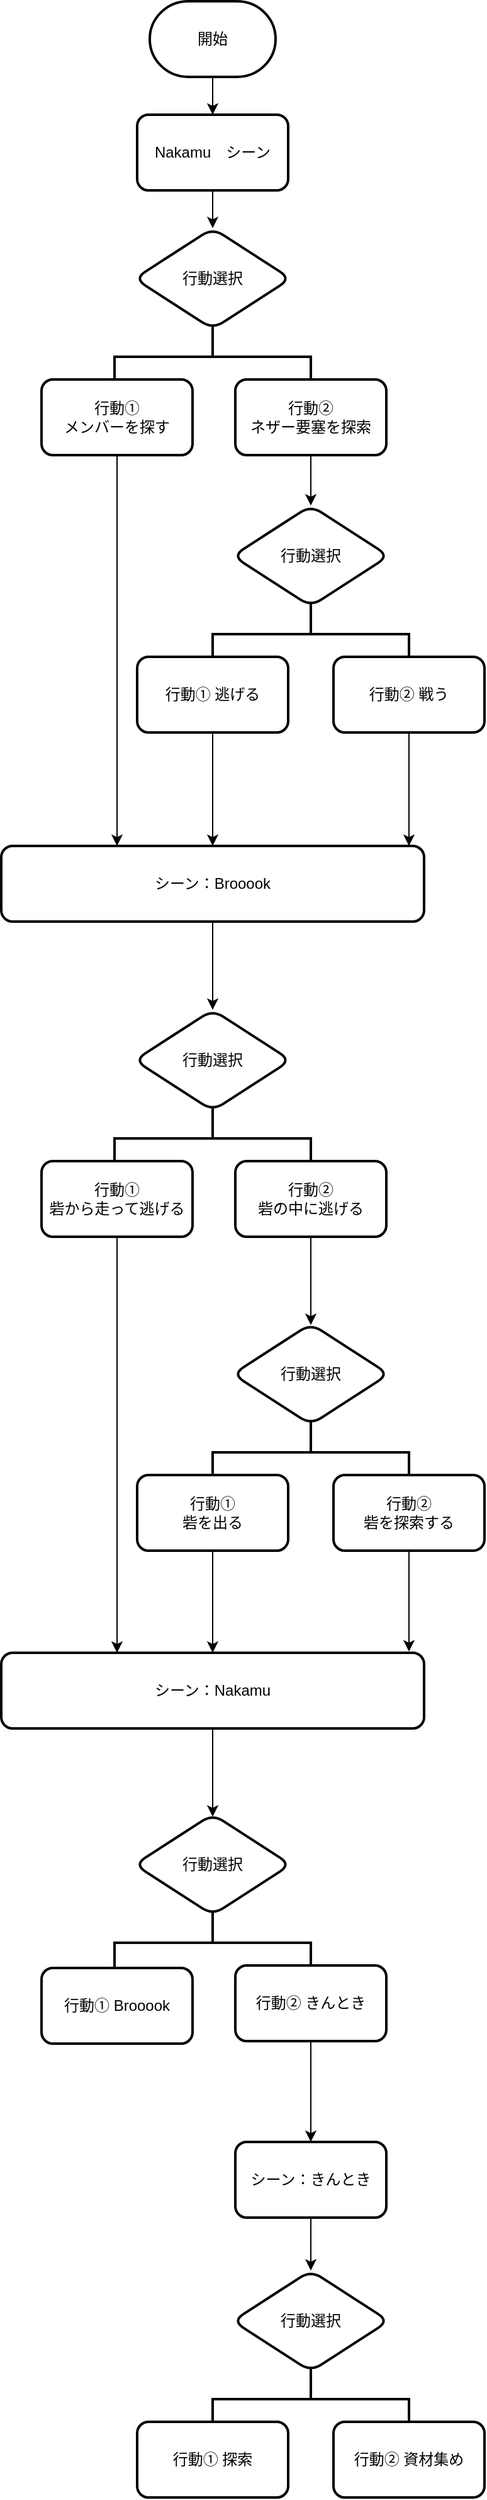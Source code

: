 <mxfile version="24.7.12" pages="2">
  <diagram id="C5RBs43oDa-KdzZeNtuy" name="オープニング-Nakamu">
    <mxGraphModel dx="748" dy="622" grid="1" gridSize="10" guides="1" tooltips="1" connect="1" arrows="1" fold="1" page="1" pageScale="1" pageWidth="827" pageHeight="1169" math="0" shadow="0">
      <root>
        <mxCell id="WIyWlLk6GJQsqaUBKTNV-0" />
        <mxCell id="WIyWlLk6GJQsqaUBKTNV-1" parent="WIyWlLk6GJQsqaUBKTNV-0" />
        <mxCell id="cxR4TjM4_g20I3SK-Nyb-1" value="" style="edgeStyle=orthogonalEdgeStyle;rounded=0;orthogonalLoop=1;jettySize=auto;html=1;" edge="1" parent="WIyWlLk6GJQsqaUBKTNV-1" source="NwMCq-mC9z3axxY02_z7-27" target="cxR4TjM4_g20I3SK-Nyb-0">
          <mxGeometry relative="1" as="geometry" />
        </mxCell>
        <mxCell id="NwMCq-mC9z3axxY02_z7-27" value="開始" style="strokeWidth=2;html=1;shape=mxgraph.flowchart.terminator;whiteSpace=wrap;" vertex="1" parent="WIyWlLk6GJQsqaUBKTNV-1">
          <mxGeometry x="364" y="40" width="100" height="60" as="geometry" />
        </mxCell>
        <mxCell id="cxR4TjM4_g20I3SK-Nyb-3" value="" style="edgeStyle=orthogonalEdgeStyle;rounded=0;orthogonalLoop=1;jettySize=auto;html=1;" edge="1" parent="WIyWlLk6GJQsqaUBKTNV-1" source="cxR4TjM4_g20I3SK-Nyb-0" target="cxR4TjM4_g20I3SK-Nyb-2">
          <mxGeometry relative="1" as="geometry" />
        </mxCell>
        <mxCell id="cxR4TjM4_g20I3SK-Nyb-0" value="Nakamu　シーン" style="rounded=1;whiteSpace=wrap;html=1;strokeWidth=2;" vertex="1" parent="WIyWlLk6GJQsqaUBKTNV-1">
          <mxGeometry x="354" y="130" width="120" height="60" as="geometry" />
        </mxCell>
        <mxCell id="cxR4TjM4_g20I3SK-Nyb-2" value="行動選択" style="rhombus;whiteSpace=wrap;html=1;rounded=1;strokeWidth=2;" vertex="1" parent="WIyWlLk6GJQsqaUBKTNV-1">
          <mxGeometry x="352" y="220" width="124" height="80" as="geometry" />
        </mxCell>
        <mxCell id="cxR4TjM4_g20I3SK-Nyb-4" value="" style="strokeWidth=2;html=1;shape=mxgraph.flowchart.annotation_2;align=left;labelPosition=right;pointerEvents=1;rotation=90;" vertex="1" parent="WIyWlLk6GJQsqaUBKTNV-1">
          <mxGeometry x="389" y="244" width="50" height="156" as="geometry" />
        </mxCell>
        <mxCell id="cxR4TjM4_g20I3SK-Nyb-18" value="" style="edgeStyle=orthogonalEdgeStyle;rounded=0;orthogonalLoop=1;jettySize=auto;html=1;" edge="1" parent="WIyWlLk6GJQsqaUBKTNV-1" source="cxR4TjM4_g20I3SK-Nyb-5">
          <mxGeometry relative="1" as="geometry">
            <mxPoint x="338.0" y="710" as="targetPoint" />
          </mxGeometry>
        </mxCell>
        <mxCell id="cxR4TjM4_g20I3SK-Nyb-5" value="行動①&lt;div&gt;メンバーを探す&lt;/div&gt;" style="rounded=1;whiteSpace=wrap;html=1;strokeWidth=2;" vertex="1" parent="WIyWlLk6GJQsqaUBKTNV-1">
          <mxGeometry x="278" y="340" width="120" height="60" as="geometry" />
        </mxCell>
        <mxCell id="cxR4TjM4_g20I3SK-Nyb-13" value="" style="edgeStyle=orthogonalEdgeStyle;rounded=0;orthogonalLoop=1;jettySize=auto;html=1;" edge="1" parent="WIyWlLk6GJQsqaUBKTNV-1" source="cxR4TjM4_g20I3SK-Nyb-6" target="cxR4TjM4_g20I3SK-Nyb-10">
          <mxGeometry relative="1" as="geometry" />
        </mxCell>
        <mxCell id="cxR4TjM4_g20I3SK-Nyb-6" value="行動②&lt;div&gt;ネザー要塞を探索&lt;/div&gt;" style="rounded=1;whiteSpace=wrap;html=1;strokeWidth=2;" vertex="1" parent="WIyWlLk6GJQsqaUBKTNV-1">
          <mxGeometry x="432" y="340" width="120" height="60" as="geometry" />
        </mxCell>
        <mxCell id="cxR4TjM4_g20I3SK-Nyb-10" value="行動選択" style="rhombus;whiteSpace=wrap;html=1;rounded=1;strokeWidth=2;" vertex="1" parent="WIyWlLk6GJQsqaUBKTNV-1">
          <mxGeometry x="430" y="440" width="124" height="80" as="geometry" />
        </mxCell>
        <mxCell id="cxR4TjM4_g20I3SK-Nyb-14" value="" style="strokeWidth=2;html=1;shape=mxgraph.flowchart.annotation_2;align=left;labelPosition=right;pointerEvents=1;rotation=90;" vertex="1" parent="WIyWlLk6GJQsqaUBKTNV-1">
          <mxGeometry x="467" y="464" width="50" height="156" as="geometry" />
        </mxCell>
        <mxCell id="cxR4TjM4_g20I3SK-Nyb-21" value="" style="edgeStyle=orthogonalEdgeStyle;rounded=0;orthogonalLoop=1;jettySize=auto;html=1;" edge="1" parent="WIyWlLk6GJQsqaUBKTNV-1" source="cxR4TjM4_g20I3SK-Nyb-15">
          <mxGeometry relative="1" as="geometry">
            <mxPoint x="414" y="710" as="targetPoint" />
          </mxGeometry>
        </mxCell>
        <mxCell id="cxR4TjM4_g20I3SK-Nyb-15" value="行動① 逃げる" style="rounded=1;whiteSpace=wrap;html=1;strokeWidth=2;" vertex="1" parent="WIyWlLk6GJQsqaUBKTNV-1">
          <mxGeometry x="354" y="560" width="120" height="60" as="geometry" />
        </mxCell>
        <mxCell id="xhitfKcMTX_3tnfVsqLI-1" value="" style="edgeStyle=orthogonalEdgeStyle;rounded=0;orthogonalLoop=1;jettySize=auto;html=1;" edge="1" parent="WIyWlLk6GJQsqaUBKTNV-1" source="cxR4TjM4_g20I3SK-Nyb-16">
          <mxGeometry relative="1" as="geometry">
            <mxPoint x="570" y="710" as="targetPoint" />
          </mxGeometry>
        </mxCell>
        <mxCell id="cxR4TjM4_g20I3SK-Nyb-16" value="行動② 戦う" style="rounded=1;whiteSpace=wrap;html=1;strokeWidth=2;" vertex="1" parent="WIyWlLk6GJQsqaUBKTNV-1">
          <mxGeometry x="510" y="560" width="120" height="60" as="geometry" />
        </mxCell>
        <mxCell id="xhitfKcMTX_3tnfVsqLI-4" value="" style="edgeStyle=orthogonalEdgeStyle;rounded=0;orthogonalLoop=1;jettySize=auto;html=1;" edge="1" parent="WIyWlLk6GJQsqaUBKTNV-1" source="xhitfKcMTX_3tnfVsqLI-2">
          <mxGeometry relative="1" as="geometry">
            <mxPoint x="414" y="840" as="targetPoint" />
          </mxGeometry>
        </mxCell>
        <mxCell id="xhitfKcMTX_3tnfVsqLI-2" value="シーン：Brooook" style="rounded=1;whiteSpace=wrap;html=1;strokeWidth=2;" vertex="1" parent="WIyWlLk6GJQsqaUBKTNV-1">
          <mxGeometry x="246" y="710" width="336" height="60" as="geometry" />
        </mxCell>
        <mxCell id="xhitfKcMTX_3tnfVsqLI-5" value="行動選択" style="rhombus;whiteSpace=wrap;html=1;rounded=1;strokeWidth=2;" vertex="1" parent="WIyWlLk6GJQsqaUBKTNV-1">
          <mxGeometry x="352" y="840" width="124" height="80" as="geometry" />
        </mxCell>
        <mxCell id="xhitfKcMTX_3tnfVsqLI-6" value="" style="strokeWidth=2;html=1;shape=mxgraph.flowchart.annotation_2;align=left;labelPosition=right;pointerEvents=1;rotation=90;" vertex="1" parent="WIyWlLk6GJQsqaUBKTNV-1">
          <mxGeometry x="389" y="864" width="50" height="156" as="geometry" />
        </mxCell>
        <mxCell id="xhitfKcMTX_3tnfVsqLI-17" value="" style="edgeStyle=orthogonalEdgeStyle;rounded=0;orthogonalLoop=1;jettySize=auto;html=1;" edge="1" parent="WIyWlLk6GJQsqaUBKTNV-1" source="xhitfKcMTX_3tnfVsqLI-7">
          <mxGeometry relative="1" as="geometry">
            <mxPoint x="338" y="1350" as="targetPoint" />
          </mxGeometry>
        </mxCell>
        <mxCell id="xhitfKcMTX_3tnfVsqLI-7" value="行動①&lt;div&gt;砦から走って逃げる&lt;/div&gt;" style="rounded=1;whiteSpace=wrap;html=1;strokeWidth=2;" vertex="1" parent="WIyWlLk6GJQsqaUBKTNV-1">
          <mxGeometry x="278" y="960" width="120" height="60" as="geometry" />
        </mxCell>
        <mxCell id="xhitfKcMTX_3tnfVsqLI-10" value="" style="edgeStyle=orthogonalEdgeStyle;rounded=0;orthogonalLoop=1;jettySize=auto;html=1;" edge="1" parent="WIyWlLk6GJQsqaUBKTNV-1" source="xhitfKcMTX_3tnfVsqLI-8">
          <mxGeometry relative="1" as="geometry">
            <mxPoint x="492" y="1090" as="targetPoint" />
          </mxGeometry>
        </mxCell>
        <mxCell id="xhitfKcMTX_3tnfVsqLI-8" value="行動②&lt;div&gt;砦の中に逃げる&lt;/div&gt;" style="rounded=1;whiteSpace=wrap;html=1;strokeWidth=2;" vertex="1" parent="WIyWlLk6GJQsqaUBKTNV-1">
          <mxGeometry x="432" y="960" width="120" height="60" as="geometry" />
        </mxCell>
        <mxCell id="xhitfKcMTX_3tnfVsqLI-11" value="行動選択" style="rhombus;whiteSpace=wrap;html=1;rounded=1;strokeWidth=2;" vertex="1" parent="WIyWlLk6GJQsqaUBKTNV-1">
          <mxGeometry x="430" y="1089" width="124" height="80" as="geometry" />
        </mxCell>
        <mxCell id="xhitfKcMTX_3tnfVsqLI-12" value="" style="strokeWidth=2;html=1;shape=mxgraph.flowchart.annotation_2;align=left;labelPosition=right;pointerEvents=1;rotation=90;" vertex="1" parent="WIyWlLk6GJQsqaUBKTNV-1">
          <mxGeometry x="467" y="1113" width="50" height="156" as="geometry" />
        </mxCell>
        <mxCell id="xhitfKcMTX_3tnfVsqLI-18" value="" style="edgeStyle=orthogonalEdgeStyle;rounded=0;orthogonalLoop=1;jettySize=auto;html=1;" edge="1" parent="WIyWlLk6GJQsqaUBKTNV-1" source="xhitfKcMTX_3tnfVsqLI-13" target="xhitfKcMTX_3tnfVsqLI-15">
          <mxGeometry relative="1" as="geometry" />
        </mxCell>
        <mxCell id="xhitfKcMTX_3tnfVsqLI-13" value="行動①&lt;div&gt;砦を出る&lt;/div&gt;" style="rounded=1;whiteSpace=wrap;html=1;strokeWidth=2;" vertex="1" parent="WIyWlLk6GJQsqaUBKTNV-1">
          <mxGeometry x="354" y="1209" width="120" height="60" as="geometry" />
        </mxCell>
        <mxCell id="xhitfKcMTX_3tnfVsqLI-24" value="" style="edgeStyle=orthogonalEdgeStyle;rounded=0;orthogonalLoop=1;jettySize=auto;html=1;" edge="1" parent="WIyWlLk6GJQsqaUBKTNV-1" source="xhitfKcMTX_3tnfVsqLI-14">
          <mxGeometry relative="1" as="geometry">
            <mxPoint x="570" y="1349.0" as="targetPoint" />
          </mxGeometry>
        </mxCell>
        <mxCell id="xhitfKcMTX_3tnfVsqLI-14" value="行動②&lt;div&gt;砦を探索する&lt;/div&gt;" style="rounded=1;whiteSpace=wrap;html=1;strokeWidth=2;" vertex="1" parent="WIyWlLk6GJQsqaUBKTNV-1">
          <mxGeometry x="510" y="1209" width="120" height="60" as="geometry" />
        </mxCell>
        <mxCell id="xhitfKcMTX_3tnfVsqLI-26" value="" style="edgeStyle=orthogonalEdgeStyle;rounded=0;orthogonalLoop=1;jettySize=auto;html=1;" edge="1" parent="WIyWlLk6GJQsqaUBKTNV-1" source="xhitfKcMTX_3tnfVsqLI-15">
          <mxGeometry relative="1" as="geometry">
            <mxPoint x="414" y="1480" as="targetPoint" />
          </mxGeometry>
        </mxCell>
        <mxCell id="xhitfKcMTX_3tnfVsqLI-15" value="シーン：Nakamu" style="rounded=1;whiteSpace=wrap;html=1;strokeWidth=2;" vertex="1" parent="WIyWlLk6GJQsqaUBKTNV-1">
          <mxGeometry x="246" y="1350" width="336" height="60" as="geometry" />
        </mxCell>
        <mxCell id="xhitfKcMTX_3tnfVsqLI-27" value="行動選択" style="rhombus;whiteSpace=wrap;html=1;rounded=1;strokeWidth=2;" vertex="1" parent="WIyWlLk6GJQsqaUBKTNV-1">
          <mxGeometry x="352" y="1478" width="124" height="80" as="geometry" />
        </mxCell>
        <mxCell id="xhitfKcMTX_3tnfVsqLI-28" value="" style="strokeWidth=2;html=1;shape=mxgraph.flowchart.annotation_2;align=left;labelPosition=right;pointerEvents=1;rotation=90;" vertex="1" parent="WIyWlLk6GJQsqaUBKTNV-1">
          <mxGeometry x="389" y="1502" width="50" height="156" as="geometry" />
        </mxCell>
        <mxCell id="xhitfKcMTX_3tnfVsqLI-29" value="行動① Brooook" style="rounded=1;whiteSpace=wrap;html=1;strokeWidth=2;" vertex="1" parent="WIyWlLk6GJQsqaUBKTNV-1">
          <mxGeometry x="278" y="1600" width="120" height="60" as="geometry" />
        </mxCell>
        <mxCell id="xhitfKcMTX_3tnfVsqLI-32" value="" style="edgeStyle=orthogonalEdgeStyle;rounded=0;orthogonalLoop=1;jettySize=auto;html=1;" edge="1" parent="WIyWlLk6GJQsqaUBKTNV-1" source="xhitfKcMTX_3tnfVsqLI-30" target="xhitfKcMTX_3tnfVsqLI-31">
          <mxGeometry relative="1" as="geometry" />
        </mxCell>
        <mxCell id="xhitfKcMTX_3tnfVsqLI-30" value="行動② きんとき" style="rounded=1;whiteSpace=wrap;html=1;strokeWidth=2;" vertex="1" parent="WIyWlLk6GJQsqaUBKTNV-1">
          <mxGeometry x="432" y="1598" width="120" height="60" as="geometry" />
        </mxCell>
        <mxCell id="xhitfKcMTX_3tnfVsqLI-34" value="" style="edgeStyle=orthogonalEdgeStyle;rounded=0;orthogonalLoop=1;jettySize=auto;html=1;" edge="1" parent="WIyWlLk6GJQsqaUBKTNV-1" source="xhitfKcMTX_3tnfVsqLI-31">
          <mxGeometry relative="1" as="geometry">
            <mxPoint x="492" y="1840" as="targetPoint" />
          </mxGeometry>
        </mxCell>
        <mxCell id="xhitfKcMTX_3tnfVsqLI-31" value="シーン：きんとき" style="rounded=1;whiteSpace=wrap;html=1;strokeWidth=2;" vertex="1" parent="WIyWlLk6GJQsqaUBKTNV-1">
          <mxGeometry x="432" y="1738" width="120" height="60" as="geometry" />
        </mxCell>
        <mxCell id="xhitfKcMTX_3tnfVsqLI-35" value="行動選択" style="rhombus;whiteSpace=wrap;html=1;rounded=1;strokeWidth=2;" vertex="1" parent="WIyWlLk6GJQsqaUBKTNV-1">
          <mxGeometry x="430" y="1840" width="124" height="80" as="geometry" />
        </mxCell>
        <mxCell id="xhitfKcMTX_3tnfVsqLI-36" value="" style="strokeWidth=2;html=1;shape=mxgraph.flowchart.annotation_2;align=left;labelPosition=right;pointerEvents=1;rotation=90;" vertex="1" parent="WIyWlLk6GJQsqaUBKTNV-1">
          <mxGeometry x="467" y="1864" width="50" height="156" as="geometry" />
        </mxCell>
        <mxCell id="xhitfKcMTX_3tnfVsqLI-37" value="行動① 探索" style="rounded=1;whiteSpace=wrap;html=1;strokeWidth=2;" vertex="1" parent="WIyWlLk6GJQsqaUBKTNV-1">
          <mxGeometry x="354" y="1960" width="120" height="60" as="geometry" />
        </mxCell>
        <mxCell id="xhitfKcMTX_3tnfVsqLI-38" value="行動② 資材集め" style="rounded=1;whiteSpace=wrap;html=1;strokeWidth=2;" vertex="1" parent="WIyWlLk6GJQsqaUBKTNV-1">
          <mxGeometry x="510" y="1960" width="120" height="60" as="geometry" />
        </mxCell>
      </root>
    </mxGraphModel>
  </diagram>
  <diagram id="sJ4oxeIrraT7vgHEzahN" name="ページ2">
    <mxGraphModel dx="880" dy="732" grid="1" gridSize="10" guides="1" tooltips="1" connect="1" arrows="1" fold="1" page="1" pageScale="1" pageWidth="827" pageHeight="1169" math="0" shadow="0">
      <root>
        <mxCell id="0" />
        <mxCell id="1" parent="0" />
      </root>
    </mxGraphModel>
  </diagram>
</mxfile>
